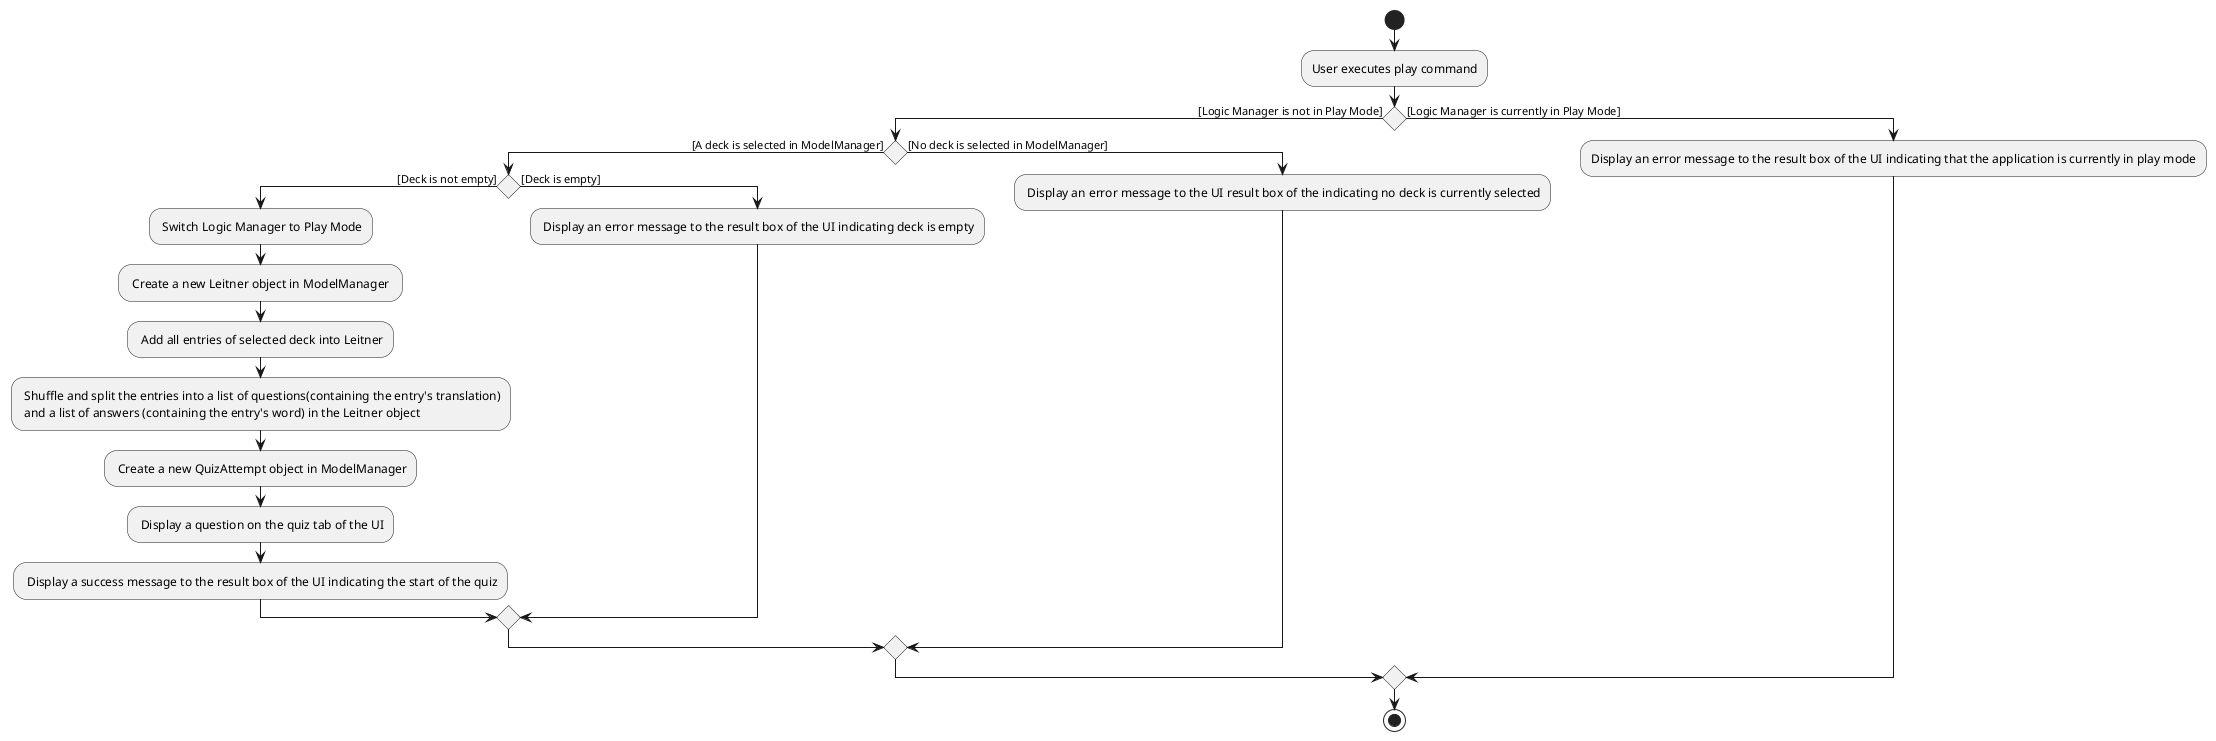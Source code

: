 @startuml
start
:User executes play command;

if() then ([Logic Manager is not in Play Mode])
    if() then ([A deck is selected in ModelManager])
        if() then ([Deck is not empty])
        : Switch Logic Manager to Play Mode;
        : Create a new Leitner object in ModelManager ;
        : Add all entries of selected deck into Leitner;
        : Shuffle and split the entries into a list of questions(containing the entry's translation)
         and a list of answers (containing the entry's word) in the Leitner object;
        : Create a new QuizAttempt object in ModelManager;
        : Display a question on the quiz tab of the UI;
        : Display a success message to the result box of the UI indicating the start of the quiz;
        else ([Deck is empty])
        : Display an error message to the result box of the UI indicating deck is empty;
        endif
    else ([No deck is selected in ModelManager])
    : Display an error message to the UI result box of the indicating no deck is currently selected;
    endif
else([Logic Manager is currently in Play Mode])
:Display an error message to the result box of the UI indicating that the application is currently in play mode;
endif
stop
@enduml
